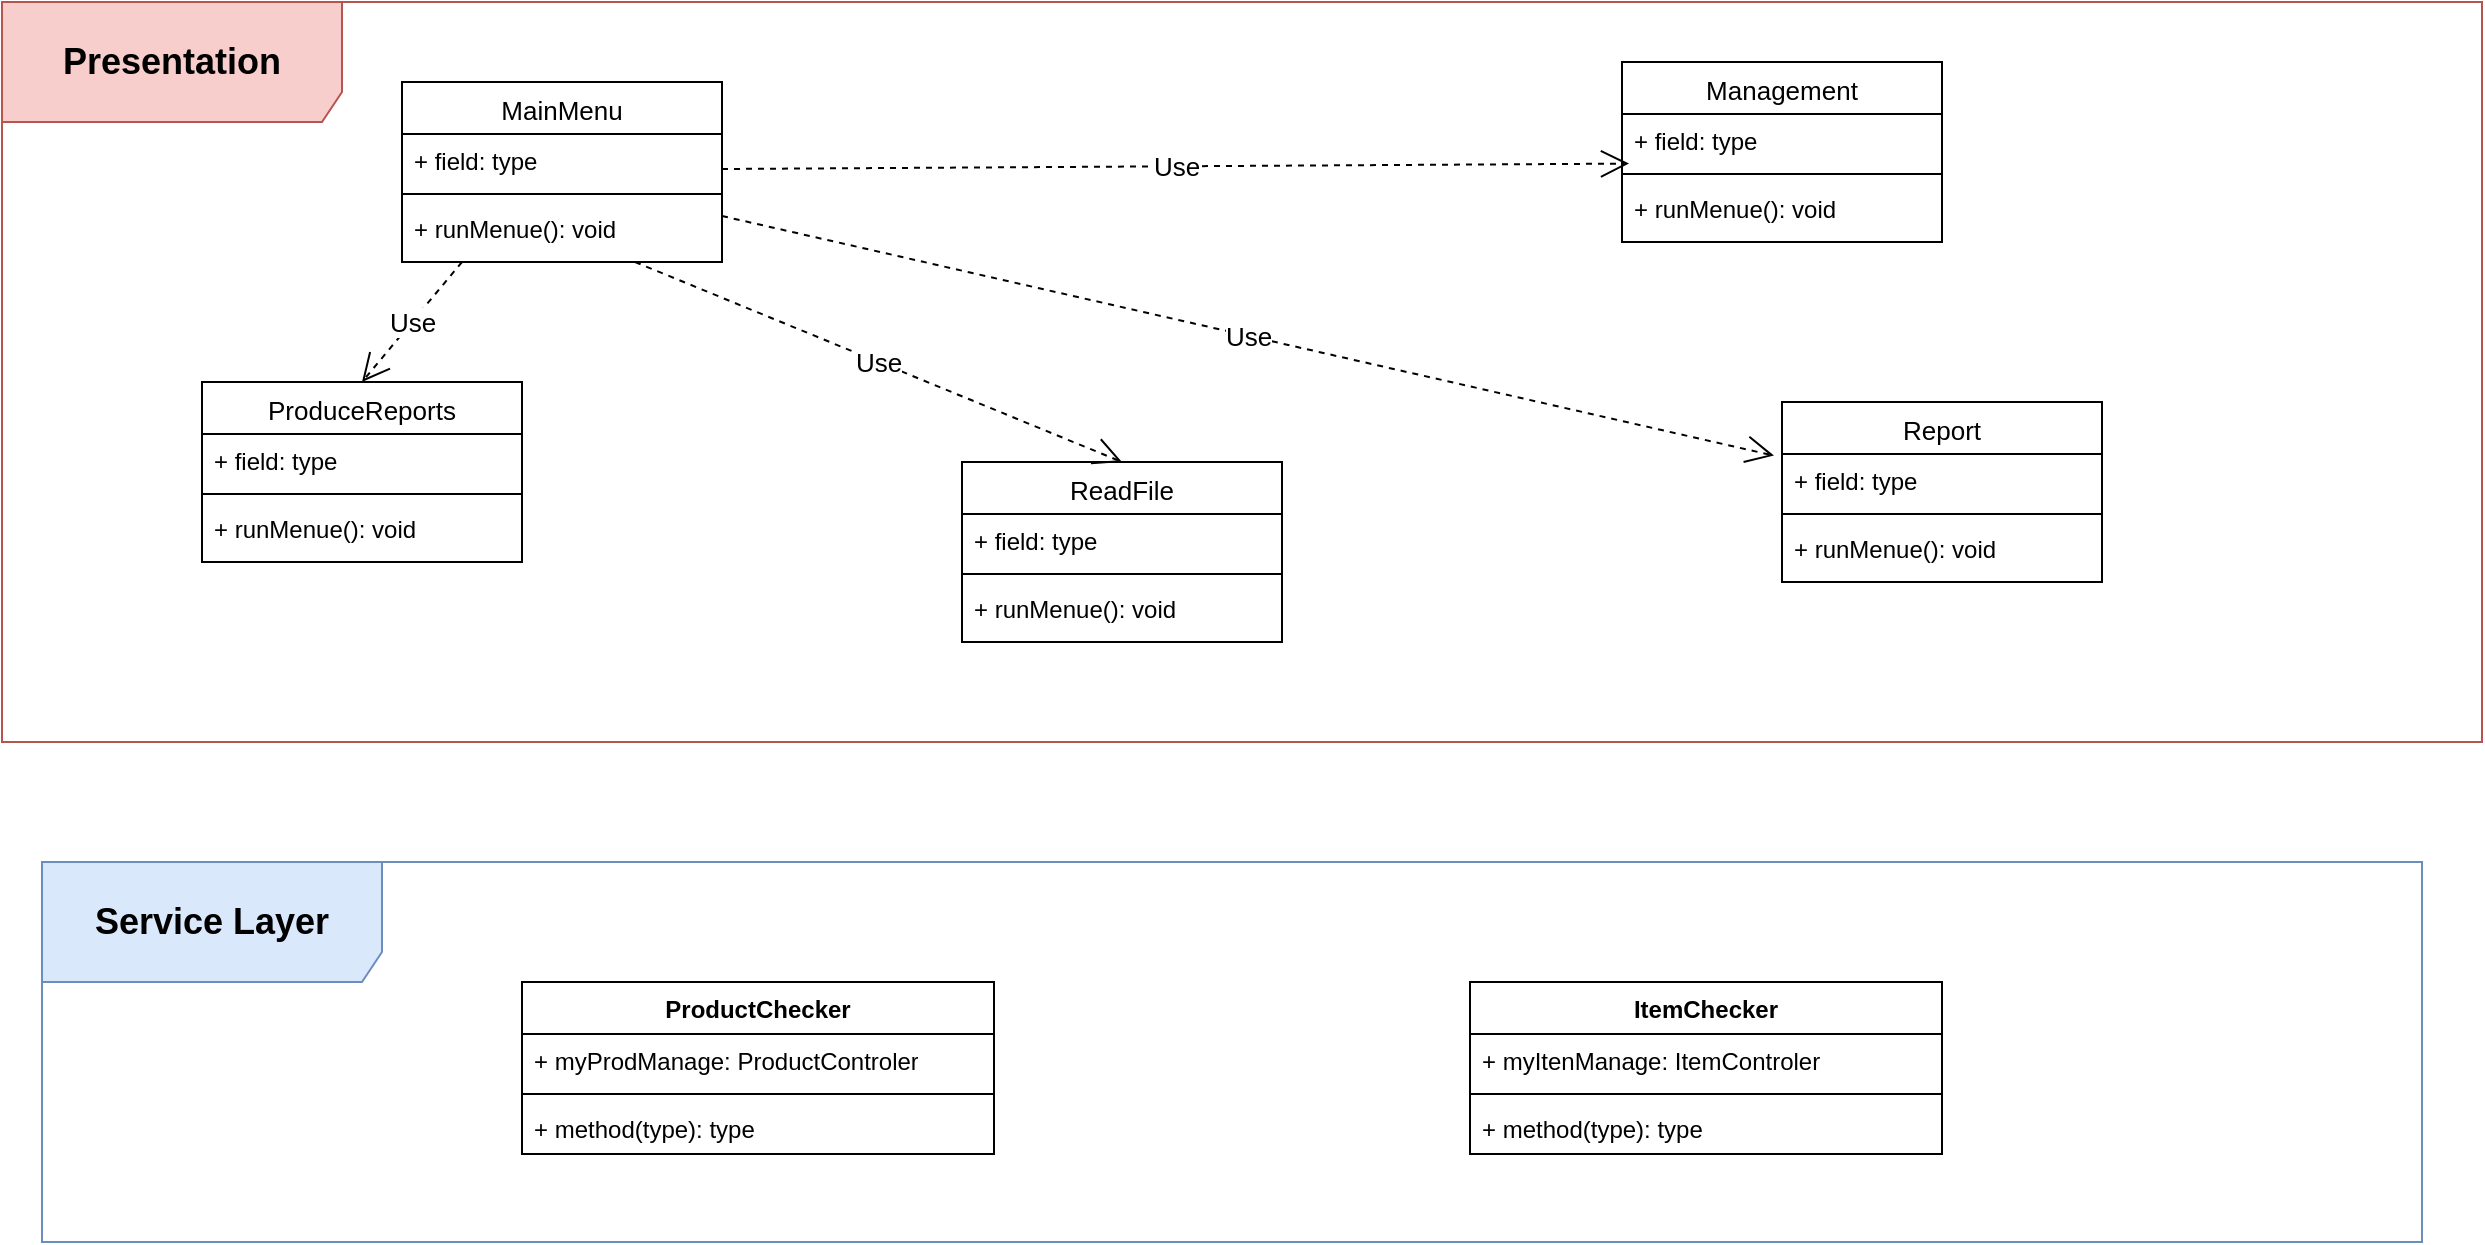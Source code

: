 <mxfile version="24.6.2" type="github">
  <diagram name="‫עמוד-1‬" id="dHkA9cBUytoh4jv0Vv6P">
    <mxGraphModel dx="1822" dy="1035" grid="1" gridSize="10" guides="1" tooltips="1" connect="1" arrows="1" fold="1" page="1" pageScale="1" pageWidth="827" pageHeight="1169" math="0" shadow="0">
      <root>
        <mxCell id="0" />
        <mxCell id="1" parent="0" />
        <mxCell id="rCQZ0M5XMtd213yGawNZ-9" value="&lt;h2&gt;Presentation&lt;/h2&gt;" style="shape=umlFrame;whiteSpace=wrap;html=1;pointerEvents=0;width=170;height=60;fillColor=#f8cecc;strokeColor=#b85450;" vertex="1" parent="1">
          <mxGeometry x="30" y="40" width="1240" height="370" as="geometry" />
        </mxCell>
        <mxCell id="rCQZ0M5XMtd213yGawNZ-16" value="&lt;span style=&quot;font-size: 13px; font-weight: 400;&quot;&gt;MainMenu&lt;/span&gt;" style="swimlane;fontStyle=1;align=center;verticalAlign=top;childLayout=stackLayout;horizontal=1;startSize=26;horizontalStack=0;resizeParent=1;resizeParentMax=0;resizeLast=0;collapsible=1;marginBottom=0;whiteSpace=wrap;html=1;" vertex="1" parent="1">
          <mxGeometry x="230" y="80" width="160" height="90" as="geometry" />
        </mxCell>
        <mxCell id="rCQZ0M5XMtd213yGawNZ-17" value="+ field: type" style="text;strokeColor=none;fillColor=none;align=left;verticalAlign=top;spacingLeft=4;spacingRight=4;overflow=hidden;rotatable=0;points=[[0,0.5],[1,0.5]];portConstraint=eastwest;whiteSpace=wrap;html=1;" vertex="1" parent="rCQZ0M5XMtd213yGawNZ-16">
          <mxGeometry y="26" width="160" height="26" as="geometry" />
        </mxCell>
        <mxCell id="rCQZ0M5XMtd213yGawNZ-18" value="" style="line;strokeWidth=1;fillColor=none;align=left;verticalAlign=middle;spacingTop=-1;spacingLeft=3;spacingRight=3;rotatable=0;labelPosition=right;points=[];portConstraint=eastwest;strokeColor=inherit;" vertex="1" parent="rCQZ0M5XMtd213yGawNZ-16">
          <mxGeometry y="52" width="160" height="8" as="geometry" />
        </mxCell>
        <mxCell id="rCQZ0M5XMtd213yGawNZ-19" value="+ runMenue(): void" style="text;strokeColor=none;fillColor=none;align=left;verticalAlign=top;spacingLeft=4;spacingRight=4;overflow=hidden;rotatable=0;points=[[0,0.5],[1,0.5]];portConstraint=eastwest;whiteSpace=wrap;html=1;" vertex="1" parent="rCQZ0M5XMtd213yGawNZ-16">
          <mxGeometry y="60" width="160" height="30" as="geometry" />
        </mxCell>
        <mxCell id="rCQZ0M5XMtd213yGawNZ-20" value="&lt;span style=&quot;font-size: 13px; font-weight: 400;&quot;&gt;ProduceReports&lt;/span&gt;" style="swimlane;fontStyle=1;align=center;verticalAlign=top;childLayout=stackLayout;horizontal=1;startSize=26;horizontalStack=0;resizeParent=1;resizeParentMax=0;resizeLast=0;collapsible=1;marginBottom=0;whiteSpace=wrap;html=1;" vertex="1" parent="1">
          <mxGeometry x="130" y="230.0" width="160" height="90" as="geometry" />
        </mxCell>
        <mxCell id="rCQZ0M5XMtd213yGawNZ-21" value="+ field: type" style="text;strokeColor=none;fillColor=none;align=left;verticalAlign=top;spacingLeft=4;spacingRight=4;overflow=hidden;rotatable=0;points=[[0,0.5],[1,0.5]];portConstraint=eastwest;whiteSpace=wrap;html=1;" vertex="1" parent="rCQZ0M5XMtd213yGawNZ-20">
          <mxGeometry y="26" width="160" height="26" as="geometry" />
        </mxCell>
        <mxCell id="rCQZ0M5XMtd213yGawNZ-22" value="" style="line;strokeWidth=1;fillColor=none;align=left;verticalAlign=middle;spacingTop=-1;spacingLeft=3;spacingRight=3;rotatable=0;labelPosition=right;points=[];portConstraint=eastwest;strokeColor=inherit;" vertex="1" parent="rCQZ0M5XMtd213yGawNZ-20">
          <mxGeometry y="52" width="160" height="8" as="geometry" />
        </mxCell>
        <mxCell id="rCQZ0M5XMtd213yGawNZ-23" value="+ runMenue(): void" style="text;strokeColor=none;fillColor=none;align=left;verticalAlign=top;spacingLeft=4;spacingRight=4;overflow=hidden;rotatable=0;points=[[0,0.5],[1,0.5]];portConstraint=eastwest;whiteSpace=wrap;html=1;" vertex="1" parent="rCQZ0M5XMtd213yGawNZ-20">
          <mxGeometry y="60" width="160" height="30" as="geometry" />
        </mxCell>
        <mxCell id="rCQZ0M5XMtd213yGawNZ-24" value="&lt;span style=&quot;font-size: 13px; font-weight: 400;&quot;&gt;Management&lt;/span&gt;" style="swimlane;fontStyle=1;align=center;verticalAlign=top;childLayout=stackLayout;horizontal=1;startSize=26;horizontalStack=0;resizeParent=1;resizeParentMax=0;resizeLast=0;collapsible=1;marginBottom=0;whiteSpace=wrap;html=1;" vertex="1" parent="1">
          <mxGeometry x="840" y="70.0" width="160" height="90" as="geometry" />
        </mxCell>
        <mxCell id="rCQZ0M5XMtd213yGawNZ-25" value="+ field: type" style="text;strokeColor=none;fillColor=none;align=left;verticalAlign=top;spacingLeft=4;spacingRight=4;overflow=hidden;rotatable=0;points=[[0,0.5],[1,0.5]];portConstraint=eastwest;whiteSpace=wrap;html=1;" vertex="1" parent="rCQZ0M5XMtd213yGawNZ-24">
          <mxGeometry y="26" width="160" height="26" as="geometry" />
        </mxCell>
        <mxCell id="rCQZ0M5XMtd213yGawNZ-26" value="" style="line;strokeWidth=1;fillColor=none;align=left;verticalAlign=middle;spacingTop=-1;spacingLeft=3;spacingRight=3;rotatable=0;labelPosition=right;points=[];portConstraint=eastwest;strokeColor=inherit;" vertex="1" parent="rCQZ0M5XMtd213yGawNZ-24">
          <mxGeometry y="52" width="160" height="8" as="geometry" />
        </mxCell>
        <mxCell id="rCQZ0M5XMtd213yGawNZ-27" value="+ runMenue(): void" style="text;strokeColor=none;fillColor=none;align=left;verticalAlign=top;spacingLeft=4;spacingRight=4;overflow=hidden;rotatable=0;points=[[0,0.5],[1,0.5]];portConstraint=eastwest;whiteSpace=wrap;html=1;" vertex="1" parent="rCQZ0M5XMtd213yGawNZ-24">
          <mxGeometry y="60" width="160" height="30" as="geometry" />
        </mxCell>
        <mxCell id="rCQZ0M5XMtd213yGawNZ-28" value="&lt;span style=&quot;font-size: 13px; font-weight: 400;&quot;&gt;Report&lt;/span&gt;" style="swimlane;fontStyle=1;align=center;verticalAlign=top;childLayout=stackLayout;horizontal=1;startSize=26;horizontalStack=0;resizeParent=1;resizeParentMax=0;resizeLast=0;collapsible=1;marginBottom=0;whiteSpace=wrap;html=1;" vertex="1" parent="1">
          <mxGeometry x="920" y="240.0" width="160" height="90" as="geometry" />
        </mxCell>
        <mxCell id="rCQZ0M5XMtd213yGawNZ-29" value="+ field: type" style="text;strokeColor=none;fillColor=none;align=left;verticalAlign=top;spacingLeft=4;spacingRight=4;overflow=hidden;rotatable=0;points=[[0,0.5],[1,0.5]];portConstraint=eastwest;whiteSpace=wrap;html=1;" vertex="1" parent="rCQZ0M5XMtd213yGawNZ-28">
          <mxGeometry y="26" width="160" height="26" as="geometry" />
        </mxCell>
        <mxCell id="rCQZ0M5XMtd213yGawNZ-30" value="" style="line;strokeWidth=1;fillColor=none;align=left;verticalAlign=middle;spacingTop=-1;spacingLeft=3;spacingRight=3;rotatable=0;labelPosition=right;points=[];portConstraint=eastwest;strokeColor=inherit;" vertex="1" parent="rCQZ0M5XMtd213yGawNZ-28">
          <mxGeometry y="52" width="160" height="8" as="geometry" />
        </mxCell>
        <mxCell id="rCQZ0M5XMtd213yGawNZ-31" value="+ runMenue(): void" style="text;strokeColor=none;fillColor=none;align=left;verticalAlign=top;spacingLeft=4;spacingRight=4;overflow=hidden;rotatable=0;points=[[0,0.5],[1,0.5]];portConstraint=eastwest;whiteSpace=wrap;html=1;" vertex="1" parent="rCQZ0M5XMtd213yGawNZ-28">
          <mxGeometry y="60" width="160" height="30" as="geometry" />
        </mxCell>
        <mxCell id="rCQZ0M5XMtd213yGawNZ-32" value="&lt;span style=&quot;font-size: 13px; font-weight: 400;&quot;&gt;ReadFile&lt;/span&gt;" style="swimlane;fontStyle=1;align=center;verticalAlign=top;childLayout=stackLayout;horizontal=1;startSize=26;horizontalStack=0;resizeParent=1;resizeParentMax=0;resizeLast=0;collapsible=1;marginBottom=0;whiteSpace=wrap;html=1;" vertex="1" parent="1">
          <mxGeometry x="510" y="270.0" width="160" height="90" as="geometry" />
        </mxCell>
        <mxCell id="rCQZ0M5XMtd213yGawNZ-33" value="+ field: type" style="text;strokeColor=none;fillColor=none;align=left;verticalAlign=top;spacingLeft=4;spacingRight=4;overflow=hidden;rotatable=0;points=[[0,0.5],[1,0.5]];portConstraint=eastwest;whiteSpace=wrap;html=1;" vertex="1" parent="rCQZ0M5XMtd213yGawNZ-32">
          <mxGeometry y="26" width="160" height="26" as="geometry" />
        </mxCell>
        <mxCell id="rCQZ0M5XMtd213yGawNZ-34" value="" style="line;strokeWidth=1;fillColor=none;align=left;verticalAlign=middle;spacingTop=-1;spacingLeft=3;spacingRight=3;rotatable=0;labelPosition=right;points=[];portConstraint=eastwest;strokeColor=inherit;" vertex="1" parent="rCQZ0M5XMtd213yGawNZ-32">
          <mxGeometry y="52" width="160" height="8" as="geometry" />
        </mxCell>
        <mxCell id="rCQZ0M5XMtd213yGawNZ-35" value="+ runMenue(): void" style="text;strokeColor=none;fillColor=none;align=left;verticalAlign=top;spacingLeft=4;spacingRight=4;overflow=hidden;rotatable=0;points=[[0,0.5],[1,0.5]];portConstraint=eastwest;whiteSpace=wrap;html=1;" vertex="1" parent="rCQZ0M5XMtd213yGawNZ-32">
          <mxGeometry y="60" width="160" height="30" as="geometry" />
        </mxCell>
        <mxCell id="rCQZ0M5XMtd213yGawNZ-36" value="Use" style="endArrow=open;endSize=12;dashed=1;html=1;rounded=0;entryX=0.022;entryY=0.954;entryDx=0;entryDy=0;fontSize=13;fontFamily=Helvetica;entryPerimeter=0;" edge="1" parent="1" target="rCQZ0M5XMtd213yGawNZ-25">
          <mxGeometry width="160" relative="1" as="geometry">
            <mxPoint x="390" y="123.5" as="sourcePoint" />
            <mxPoint x="510" y="80" as="targetPoint" />
          </mxGeometry>
        </mxCell>
        <mxCell id="rCQZ0M5XMtd213yGawNZ-37" value="Use" style="endArrow=open;endSize=12;dashed=1;html=1;rounded=0;entryX=-0.025;entryY=0.031;entryDx=0;entryDy=0;fontSize=13;fontFamily=Helvetica;entryPerimeter=0;" edge="1" parent="1" target="rCQZ0M5XMtd213yGawNZ-29">
          <mxGeometry width="160" relative="1" as="geometry">
            <mxPoint x="390" y="147" as="sourcePoint" />
            <mxPoint x="510" y="103" as="targetPoint" />
          </mxGeometry>
        </mxCell>
        <mxCell id="rCQZ0M5XMtd213yGawNZ-39" value="Use" style="endArrow=open;endSize=12;dashed=1;html=1;rounded=0;entryX=0.5;entryY=0;entryDx=0;entryDy=0;fontSize=13;fontFamily=Helvetica;" edge="1" parent="1" source="rCQZ0M5XMtd213yGawNZ-19" target="rCQZ0M5XMtd213yGawNZ-32">
          <mxGeometry width="160" relative="1" as="geometry">
            <mxPoint x="220" y="127.5" as="sourcePoint" />
            <mxPoint x="340" y="84" as="targetPoint" />
          </mxGeometry>
        </mxCell>
        <mxCell id="rCQZ0M5XMtd213yGawNZ-42" value="Use" style="endArrow=open;endSize=12;dashed=1;html=1;rounded=0;entryX=0.5;entryY=0;entryDx=0;entryDy=0;fontSize=13;fontFamily=Helvetica;" edge="1" parent="1" target="rCQZ0M5XMtd213yGawNZ-20">
          <mxGeometry width="160" relative="1" as="geometry">
            <mxPoint x="260" y="170" as="sourcePoint" />
            <mxPoint x="402" y="290" as="targetPoint" />
          </mxGeometry>
        </mxCell>
        <mxCell id="rCQZ0M5XMtd213yGawNZ-43" value="&lt;h2&gt;Service Layer&lt;/h2&gt;" style="shape=umlFrame;whiteSpace=wrap;html=1;pointerEvents=0;width=170;height=60;fillColor=#dae8fc;strokeColor=#6c8ebf;" vertex="1" parent="1">
          <mxGeometry x="50" y="470" width="1190" height="190" as="geometry" />
        </mxCell>
        <mxCell id="rCQZ0M5XMtd213yGawNZ-44" value="ItemChecker" style="swimlane;fontStyle=1;align=center;verticalAlign=top;childLayout=stackLayout;horizontal=1;startSize=26;horizontalStack=0;resizeParent=1;resizeParentMax=0;resizeLast=0;collapsible=1;marginBottom=0;whiteSpace=wrap;html=1;" vertex="1" parent="1">
          <mxGeometry x="764" y="530" width="236" height="86" as="geometry" />
        </mxCell>
        <mxCell id="rCQZ0M5XMtd213yGawNZ-45" value="+ myItenManage: ItemControler" style="text;strokeColor=none;fillColor=none;align=left;verticalAlign=top;spacingLeft=4;spacingRight=4;overflow=hidden;rotatable=0;points=[[0,0.5],[1,0.5]];portConstraint=eastwest;whiteSpace=wrap;html=1;" vertex="1" parent="rCQZ0M5XMtd213yGawNZ-44">
          <mxGeometry y="26" width="236" height="26" as="geometry" />
        </mxCell>
        <mxCell id="rCQZ0M5XMtd213yGawNZ-46" value="" style="line;strokeWidth=1;fillColor=none;align=left;verticalAlign=middle;spacingTop=-1;spacingLeft=3;spacingRight=3;rotatable=0;labelPosition=right;points=[];portConstraint=eastwest;strokeColor=inherit;" vertex="1" parent="rCQZ0M5XMtd213yGawNZ-44">
          <mxGeometry y="52" width="236" height="8" as="geometry" />
        </mxCell>
        <mxCell id="rCQZ0M5XMtd213yGawNZ-47" value="+ method(type): type" style="text;strokeColor=none;fillColor=none;align=left;verticalAlign=top;spacingLeft=4;spacingRight=4;overflow=hidden;rotatable=0;points=[[0,0.5],[1,0.5]];portConstraint=eastwest;whiteSpace=wrap;html=1;" vertex="1" parent="rCQZ0M5XMtd213yGawNZ-44">
          <mxGeometry y="60" width="236" height="26" as="geometry" />
        </mxCell>
        <mxCell id="rCQZ0M5XMtd213yGawNZ-48" value="ProductChecker" style="swimlane;fontStyle=1;align=center;verticalAlign=top;childLayout=stackLayout;horizontal=1;startSize=26;horizontalStack=0;resizeParent=1;resizeParentMax=0;resizeLast=0;collapsible=1;marginBottom=0;whiteSpace=wrap;html=1;" vertex="1" parent="1">
          <mxGeometry x="290" y="530" width="236" height="86" as="geometry" />
        </mxCell>
        <mxCell id="rCQZ0M5XMtd213yGawNZ-49" value="+ myProdManage: ProductControler" style="text;strokeColor=none;fillColor=none;align=left;verticalAlign=top;spacingLeft=4;spacingRight=4;overflow=hidden;rotatable=0;points=[[0,0.5],[1,0.5]];portConstraint=eastwest;whiteSpace=wrap;html=1;" vertex="1" parent="rCQZ0M5XMtd213yGawNZ-48">
          <mxGeometry y="26" width="236" height="26" as="geometry" />
        </mxCell>
        <mxCell id="rCQZ0M5XMtd213yGawNZ-50" value="" style="line;strokeWidth=1;fillColor=none;align=left;verticalAlign=middle;spacingTop=-1;spacingLeft=3;spacingRight=3;rotatable=0;labelPosition=right;points=[];portConstraint=eastwest;strokeColor=inherit;" vertex="1" parent="rCQZ0M5XMtd213yGawNZ-48">
          <mxGeometry y="52" width="236" height="8" as="geometry" />
        </mxCell>
        <mxCell id="rCQZ0M5XMtd213yGawNZ-51" value="+ method(type): type" style="text;strokeColor=none;fillColor=none;align=left;verticalAlign=top;spacingLeft=4;spacingRight=4;overflow=hidden;rotatable=0;points=[[0,0.5],[1,0.5]];portConstraint=eastwest;whiteSpace=wrap;html=1;" vertex="1" parent="rCQZ0M5XMtd213yGawNZ-48">
          <mxGeometry y="60" width="236" height="26" as="geometry" />
        </mxCell>
      </root>
    </mxGraphModel>
  </diagram>
</mxfile>
